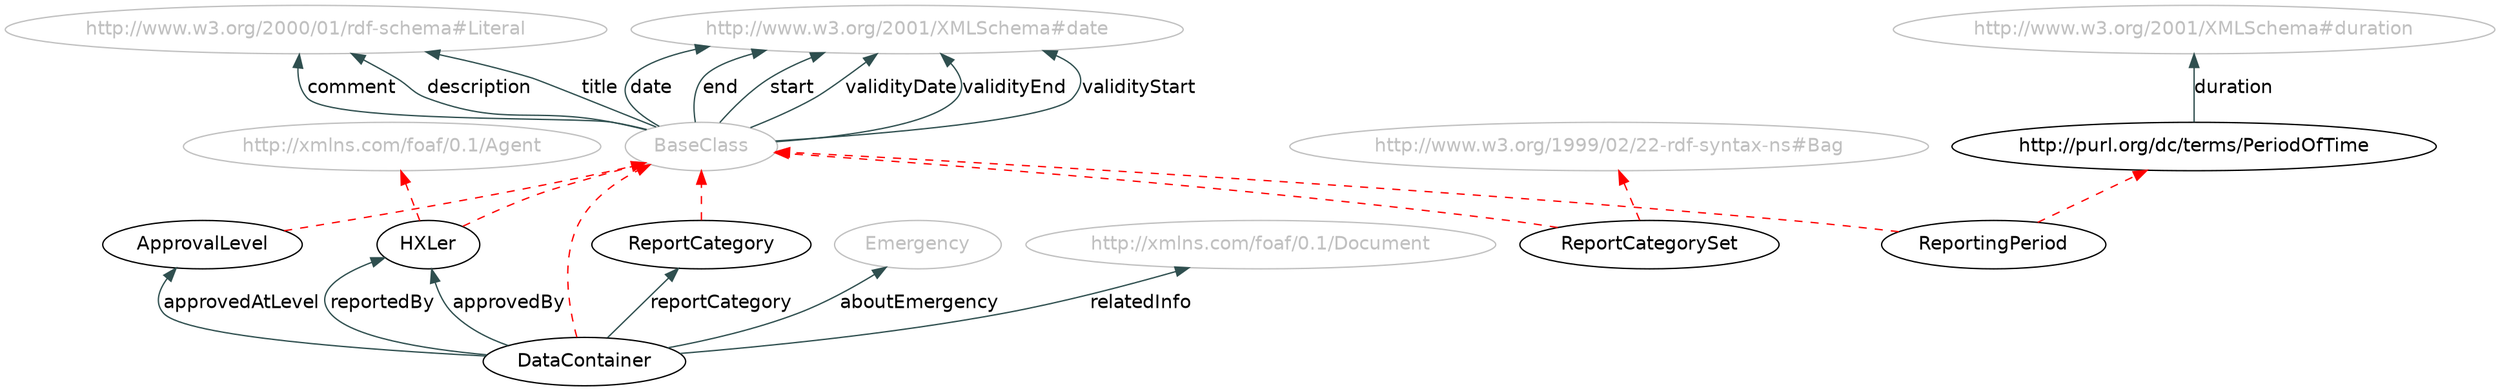 digraph { 
 rankdir="BT";	
 charset="utf-8";
 overlap=false;
 edge [color=darkslategray];
 edge [fontname=Helvetica];
 node [fontname=Helvetica];

"ApprovalLevel" [ URL = "./#ApprovalLevel"] ;
		"BaseClass" [ URL = "./#ApprovalLevel" color="gray" fontcolor="gray"] ;
				"ApprovalLevel" -> "BaseClass" [ color=red style="dashed" ]; 
			"DataContainer" [ URL = "./#DataContainer"] ;
		"BaseClass" [ URL = "./#DataContainer" color="gray" fontcolor="gray"] ;
				"DataContainer" -> "BaseClass" [ color=red style="dashed" ]; 
			"HXLer" [ URL = "./#HXLer"] ;
		"http://xmlns.com/foaf/0.1/Agent" [ URL = "./#HXLer" color="gray" fontcolor="gray"] ;
				"HXLer" -> "http://xmlns.com/foaf/0.1/Agent" [ color=red style="dashed" ]; 
			"BaseClass" [ URL = "./#HXLer" color="gray" fontcolor="gray"] ;
				"HXLer" -> "BaseClass" [ color=red style="dashed" ]; 
			"ReportCategory" [ URL = "./#ReportCategory"] ;
		"BaseClass" [ URL = "./#ReportCategory" color="gray" fontcolor="gray"] ;
				"ReportCategory" -> "BaseClass" [ color=red style="dashed" ]; 
			"ReportCategorySet" [ URL = "./#ReportCategorySet"] ;
		"BaseClass" [ URL = "./#ReportCategorySet" color="gray" fontcolor="gray"] ;
				"ReportCategorySet" -> "BaseClass" [ color=red style="dashed" ]; 
			"http://www.w3.org/1999/02/22-rdf-syntax-ns#Bag" [ URL = "./#ReportCategorySet" color="gray" fontcolor="gray"] ;
				"ReportCategorySet" -> "http://www.w3.org/1999/02/22-rdf-syntax-ns#Bag" [ color=red style="dashed" ]; 
			"ReportingPeriod" [ URL = "./#ReportingPeriod"] ;
		"BaseClass" [ URL = "./#ReportingPeriod" color="gray" fontcolor="gray"] ;
				"ReportingPeriod" -> "BaseClass" [ color=red style="dashed" ]; 
			"ReportingPeriod" -> "http://purl.org/dc/terms/PeriodOfTime" [ color=red style="dashed" ]; 
			"http://purl.org/dc/terms/PeriodOfTime" [ URL = "./#http://purl.org/dc/terms/PeriodOfTime"] ;
		"Emergency" [ URL = "./#Emergency" color="gray" fontcolor="gray"] ;
					"DataContainer" -> "Emergency" [ label="aboutEmergency" URL = "./#aboutEmergency"]; 
				"DataContainer" -> "ApprovalLevel" [ label="approvedAtLevel" URL = "./#approvedAtLevel"]; 
				"DataContainer" -> "HXLer" [ label="approvedBy" URL = "./#approvedBy"]; 
				"BaseClass" [ URL = "./#BaseClass" color="gray" fontcolor="gray"] ;
				"http://www.w3.org/2000/01/rdf-schema#Literal" [ URL = "./#http://www.w3.org/2000/01/rdf-schema#Literal" color="gray" fontcolor="gray"] ;
					"BaseClass" -> "http://www.w3.org/2000/01/rdf-schema#Literal" [ label="comment" URL = "./#comment"]; 
				"BaseClass" [ URL = "./#BaseClass" color="gray" fontcolor="gray"] ;
				"http://www.w3.org/2001/XMLSchema#date" [ URL = "./#http://www.w3.org/2001/XMLSchema#date" color="gray" fontcolor="gray"] ;
					"BaseClass" -> "http://www.w3.org/2001/XMLSchema#date" [ label="date" URL = "./#date"]; 
				"BaseClass" [ URL = "./#BaseClass" color="gray" fontcolor="gray"] ;
				"http://www.w3.org/2000/01/rdf-schema#Literal" [ URL = "./#http://www.w3.org/2000/01/rdf-schema#Literal" color="gray" fontcolor="gray"] ;
					"BaseClass" -> "http://www.w3.org/2000/01/rdf-schema#Literal" [ label="description" URL = "./#description"]; 
				"http://www.w3.org/2001/XMLSchema#duration" [ URL = "./#http://www.w3.org/2001/XMLSchema#duration" color="gray" fontcolor="gray"] ;
					"http://purl.org/dc/terms/PeriodOfTime" -> "http://www.w3.org/2001/XMLSchema#duration" [ label="duration" URL = "./#duration"]; 
				"BaseClass" [ URL = "./#BaseClass" color="gray" fontcolor="gray"] ;
				"http://www.w3.org/2001/XMLSchema#date" [ URL = "./#http://www.w3.org/2001/XMLSchema#date" color="gray" fontcolor="gray"] ;
					"BaseClass" -> "http://www.w3.org/2001/XMLSchema#date" [ label="end" URL = "./#end"]; 
				"http://xmlns.com/foaf/0.1/Document" [ URL = "./#http://xmlns.com/foaf/0.1/Document" color="gray" fontcolor="gray"] ;
					"DataContainer" -> "http://xmlns.com/foaf/0.1/Document" [ label="relatedInfo" URL = "./#relatedInfo"]; 
				"DataContainer" -> "ReportCategory" [ label="reportCategory" URL = "./#reportCategory"]; 
				"DataContainer" -> "HXLer" [ label="reportedBy" URL = "./#reportedBy"]; 
				"BaseClass" [ URL = "./#BaseClass" color="gray" fontcolor="gray"] ;
				"http://www.w3.org/2001/XMLSchema#date" [ URL = "./#http://www.w3.org/2001/XMLSchema#date" color="gray" fontcolor="gray"] ;
					"BaseClass" -> "http://www.w3.org/2001/XMLSchema#date" [ label="start" URL = "./#start"]; 
				"BaseClass" [ URL = "./#BaseClass" color="gray" fontcolor="gray"] ;
				"http://www.w3.org/2000/01/rdf-schema#Literal" [ URL = "./#http://www.w3.org/2000/01/rdf-schema#Literal" color="gray" fontcolor="gray"] ;
					"BaseClass" -> "http://www.w3.org/2000/01/rdf-schema#Literal" [ label="title" URL = "./#title"]; 
				"BaseClass" [ URL = "./#BaseClass" color="gray" fontcolor="gray"] ;
				"http://www.w3.org/2001/XMLSchema#date" [ URL = "./#http://www.w3.org/2001/XMLSchema#date" color="gray" fontcolor="gray"] ;
					"BaseClass" -> "http://www.w3.org/2001/XMLSchema#date" [ label="validityDate" URL = "./#validityDate"]; 
				"BaseClass" [ URL = "./#BaseClass" color="gray" fontcolor="gray"] ;
				"http://www.w3.org/2001/XMLSchema#date" [ URL = "./#http://www.w3.org/2001/XMLSchema#date" color="gray" fontcolor="gray"] ;
					"BaseClass" -> "http://www.w3.org/2001/XMLSchema#date" [ label="validityEnd" URL = "./#validityEnd"]; 
				"BaseClass" [ URL = "./#BaseClass" color="gray" fontcolor="gray"] ;
				"http://www.w3.org/2001/XMLSchema#date" [ URL = "./#http://www.w3.org/2001/XMLSchema#date" color="gray" fontcolor="gray"] ;
					"BaseClass" -> "http://www.w3.org/2001/XMLSchema#date" [ label="validityStart" URL = "./#validityStart"]; 
				}